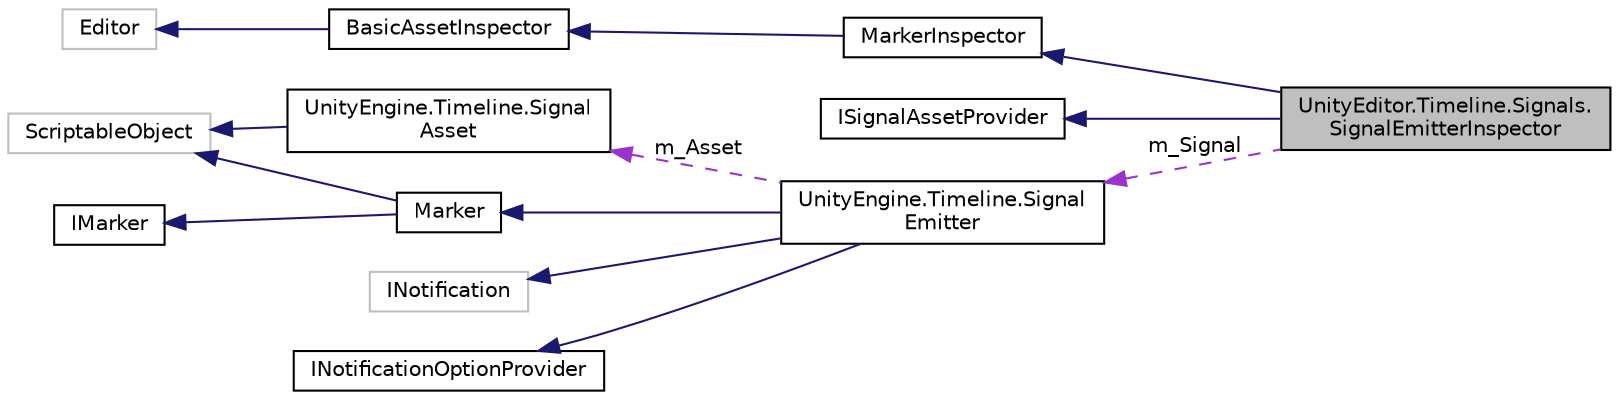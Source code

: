digraph "UnityEditor.Timeline.Signals.SignalEmitterInspector"
{
 // LATEX_PDF_SIZE
  edge [fontname="Helvetica",fontsize="10",labelfontname="Helvetica",labelfontsize="10"];
  node [fontname="Helvetica",fontsize="10",shape=record];
  rankdir="LR";
  Node1 [label="UnityEditor.Timeline.Signals.\lSignalEmitterInspector",height=0.2,width=0.4,color="black", fillcolor="grey75", style="filled", fontcolor="black",tooltip=" "];
  Node2 -> Node1 [dir="back",color="midnightblue",fontsize="10",style="solid",fontname="Helvetica"];
  Node2 [label="MarkerInspector",height=0.2,width=0.4,color="black", fillcolor="white", style="filled",URL="$class_unity_editor_1_1_timeline_1_1_marker_inspector.html",tooltip=" "];
  Node3 -> Node2 [dir="back",color="midnightblue",fontsize="10",style="solid",fontname="Helvetica"];
  Node3 [label="BasicAssetInspector",height=0.2,width=0.4,color="black", fillcolor="white", style="filled",URL="$class_unity_editor_1_1_timeline_1_1_basic_asset_inspector.html",tooltip=" "];
  Node4 -> Node3 [dir="back",color="midnightblue",fontsize="10",style="solid",fontname="Helvetica"];
  Node4 [label="Editor",height=0.2,width=0.4,color="grey75", fillcolor="white", style="filled",tooltip=" "];
  Node5 -> Node1 [dir="back",color="midnightblue",fontsize="10",style="solid",fontname="Helvetica"];
  Node5 [label="ISignalAssetProvider",height=0.2,width=0.4,color="black", fillcolor="white", style="filled",URL="$interface_unity_editor_1_1_timeline_1_1_signals_1_1_i_signal_asset_provider.html",tooltip=" "];
  Node6 -> Node1 [dir="back",color="darkorchid3",fontsize="10",style="dashed",label=" m_Signal" ,fontname="Helvetica"];
  Node6 [label="UnityEngine.Timeline.Signal\lEmitter",height=0.2,width=0.4,color="black", fillcolor="white", style="filled",URL="$class_unity_engine_1_1_timeline_1_1_signal_emitter.html",tooltip="Marker that emits a signal to a SignalReceiver."];
  Node7 -> Node6 [dir="back",color="midnightblue",fontsize="10",style="solid",fontname="Helvetica"];
  Node7 [label="Marker",height=0.2,width=0.4,color="black", fillcolor="white", style="filled",URL="$class_unity_engine_1_1_timeline_1_1_marker.html",tooltip="Use Marker as a base class when creating a custom marker."];
  Node8 -> Node7 [dir="back",color="midnightblue",fontsize="10",style="solid",fontname="Helvetica"];
  Node8 [label="ScriptableObject",height=0.2,width=0.4,color="grey75", fillcolor="white", style="filled",tooltip=" "];
  Node9 -> Node7 [dir="back",color="midnightblue",fontsize="10",style="solid",fontname="Helvetica"];
  Node9 [label="IMarker",height=0.2,width=0.4,color="black", fillcolor="white", style="filled",URL="$interface_unity_engine_1_1_timeline_1_1_i_marker.html",tooltip="Interface implemented by markers."];
  Node10 -> Node6 [dir="back",color="midnightblue",fontsize="10",style="solid",fontname="Helvetica"];
  Node10 [label="INotification",height=0.2,width=0.4,color="grey75", fillcolor="white", style="filled",tooltip=" "];
  Node11 -> Node6 [dir="back",color="midnightblue",fontsize="10",style="solid",fontname="Helvetica"];
  Node11 [label="INotificationOptionProvider",height=0.2,width=0.4,color="black", fillcolor="white", style="filled",URL="$interface_unity_engine_1_1_timeline_1_1_i_notification_option_provider.html",tooltip="Implement this interface to change the behaviour of an INotification."];
  Node12 -> Node6 [dir="back",color="darkorchid3",fontsize="10",style="dashed",label=" m_Asset" ,fontname="Helvetica"];
  Node12 [label="UnityEngine.Timeline.Signal\lAsset",height=0.2,width=0.4,color="black", fillcolor="white", style="filled",URL="$class_unity_engine_1_1_timeline_1_1_signal_asset.html",tooltip="An asset representing an emitted signal. A SignalAsset connects a SignalEmitter with a SignalReceiver..."];
  Node8 -> Node12 [dir="back",color="midnightblue",fontsize="10",style="solid",fontname="Helvetica"];
}
